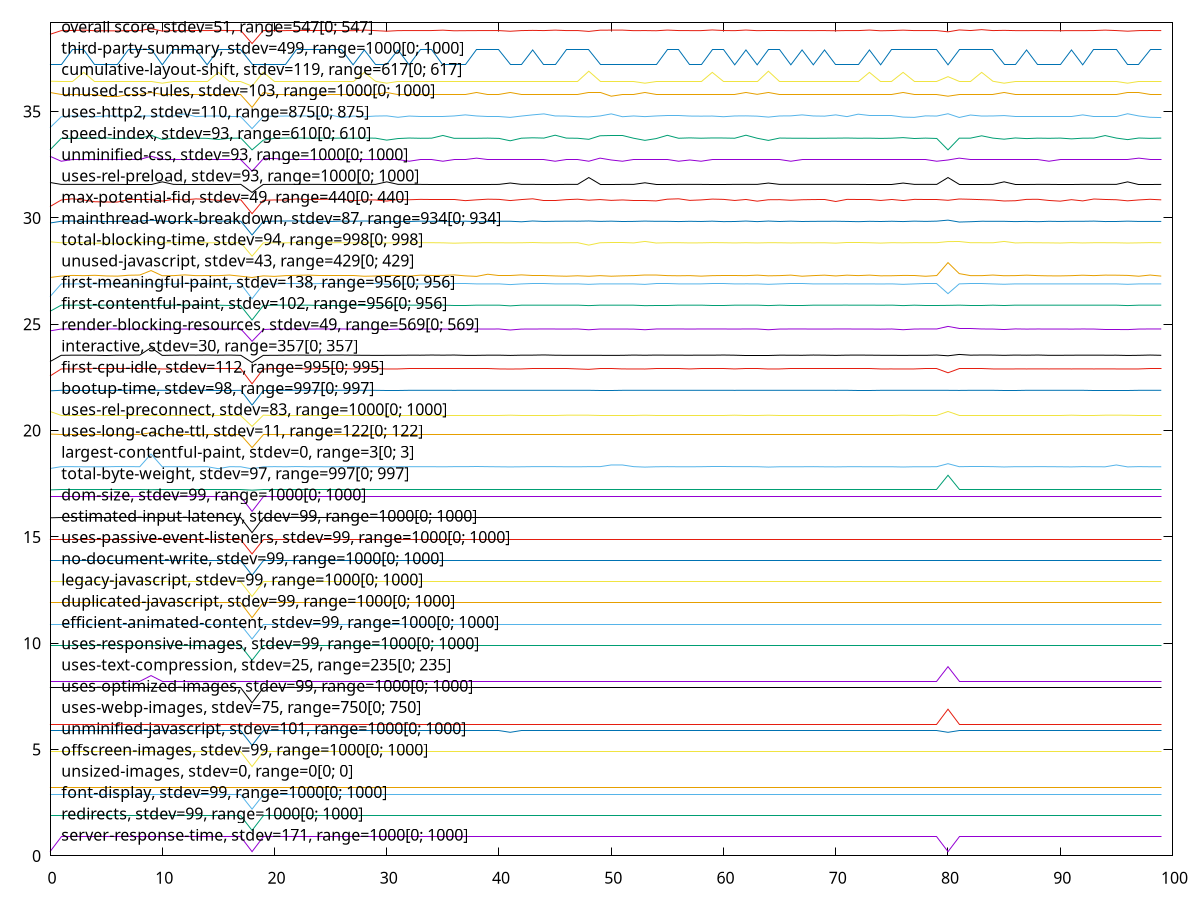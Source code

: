$_serverResponseTime <<EOF
0.2
0.8999999999999999
0.8999999999999999
0.8999999999999999
0.8999999999999999
0.8999999999999999
0.8999999999999999
0.8999999999999999
0.8999999999999999
0.8999999999999999
0.8999999999999999
0.8999999999999999
0.8999999999999999
0.8999999999999999
0.8999999999999999
0.8999999999999999
0.8999999999999999
0.8999999999999999
0.2
0.8999999999999999
0.8999999999999999
0.8999999999999999
0.8999999999999999
0.8999999999999999
0.8999999999999999
0.8999999999999999
0.8999999999999999
0.8999999999999999
0.8999999999999999
0.8999999999999999
0.8999999999999999
0.8999999999999999
0.8999999999999999
0.8999999999999999
0.8999999999999999
0.8999999999999999
0.8999999999999999
0.8999999999999999
0.8999999999999999
0.8999999999999999
0.8999999999999999
0.8999999999999999
0.8999999999999999
0.8999999999999999
0.8999999999999999
0.8999999999999999
0.8999999999999999
0.8999999999999999
0.8999999999999999
0.8999999999999999
0.8999999999999999
0.8999999999999999
0.8999999999999999
0.8999999999999999
0.8999999999999999
0.8999999999999999
0.8999999999999999
0.8999999999999999
0.8999999999999999
0.8999999999999999
0.8999999999999999
0.8999999999999999
0.8999999999999999
0.8999999999999999
0.8999999999999999
0.8999999999999999
0.8999999999999999
0.8999999999999999
0.8999999999999999
0.8999999999999999
0.8999999999999999
0.8999999999999999
0.8999999999999999
0.8999999999999999
0.8999999999999999
0.8999999999999999
0.8999999999999999
0.8999999999999999
0.8999999999999999
0.8999999999999999
0.2
0.8999999999999999
0.8999999999999999
0.8999999999999999
0.8999999999999999
0.8999999999999999
0.8999999999999999
0.8999999999999999
0.8999999999999999
0.8999999999999999
0.8999999999999999
0.8999999999999999
0.8999999999999999
0.8999999999999999
0.8999999999999999
0.8999999999999999
0.8999999999999999
0.8999999999999999
0.8999999999999999
0.8999999999999999
EOF
$_redirects <<EOF
1.9
1.9
1.9
1.9
1.9
1.9
1.9
1.9
1.9
1.9
1.9
1.9
1.9
1.9
1.9
1.9
1.9
1.9
1.2
1.9
1.9
1.9
1.9
1.9
1.9
1.9
1.9
1.9
1.9
1.9
1.9
1.9
1.9
1.9
1.9
1.9
1.9
1.9
1.9
1.9
1.9
1.9
1.9
1.9
1.9
1.9
1.9
1.9
1.9
1.9
1.9
1.9
1.9
1.9
1.9
1.9
1.9
1.9
1.9
1.9
1.9
1.9
1.9
1.9
1.9
1.9
1.9
1.9
1.9
1.9
1.9
1.9
1.9
1.9
1.9
1.9
1.9
1.9
1.9
1.9
1.9
1.9
1.9
1.9
1.9
1.9
1.9
1.9
1.9
1.9
1.9
1.9
1.9
1.9
1.9
1.9
1.9
1.9
1.9
1.9
EOF
$_fontDisplay <<EOF
2.9000000000000004
2.9000000000000004
2.9000000000000004
2.9000000000000004
2.9000000000000004
2.9000000000000004
2.9000000000000004
2.9000000000000004
2.9000000000000004
2.9000000000000004
2.9000000000000004
2.9000000000000004
2.9000000000000004
2.9000000000000004
2.9000000000000004
2.9000000000000004
2.9000000000000004
2.9000000000000004
2.2
2.9000000000000004
2.9000000000000004
2.9000000000000004
2.9000000000000004
2.9000000000000004
2.9000000000000004
2.9000000000000004
2.9000000000000004
2.9000000000000004
2.9000000000000004
2.9000000000000004
2.9000000000000004
2.9000000000000004
2.9000000000000004
2.9000000000000004
2.9000000000000004
2.9000000000000004
2.9000000000000004
2.9000000000000004
2.9000000000000004
2.9000000000000004
2.9000000000000004
2.9000000000000004
2.9000000000000004
2.9000000000000004
2.9000000000000004
2.9000000000000004
2.9000000000000004
2.9000000000000004
2.9000000000000004
2.9000000000000004
2.9000000000000004
2.9000000000000004
2.9000000000000004
2.9000000000000004
2.9000000000000004
2.9000000000000004
2.9000000000000004
2.9000000000000004
2.9000000000000004
2.9000000000000004
2.9000000000000004
2.9000000000000004
2.9000000000000004
2.9000000000000004
2.9000000000000004
2.9000000000000004
2.9000000000000004
2.9000000000000004
2.9000000000000004
2.9000000000000004
2.9000000000000004
2.9000000000000004
2.9000000000000004
2.9000000000000004
2.9000000000000004
2.9000000000000004
2.9000000000000004
2.9000000000000004
2.9000000000000004
2.9000000000000004
2.9000000000000004
2.9000000000000004
2.9000000000000004
2.9000000000000004
2.9000000000000004
2.9000000000000004
2.9000000000000004
2.9000000000000004
2.9000000000000004
2.9000000000000004
2.9000000000000004
2.9000000000000004
2.9000000000000004
2.9000000000000004
2.9000000000000004
2.9000000000000004
2.9000000000000004
2.9000000000000004
2.9000000000000004
2.9000000000000004
EOF
$_unsizedImages <<EOF
3.2
3.2
3.2
3.2
3.2
3.2
3.2
3.2
3.2
3.2
3.2
3.2
3.2
3.2
3.2
3.2
3.2
3.2
3.2
3.2
3.2
3.2
3.2
3.2
3.2
3.2
3.2
3.2
3.2
3.2
3.2
3.2
3.2
3.2
3.2
3.2
3.2
3.2
3.2
3.2
3.2
3.2
3.2
3.2
3.2
3.2
3.2
3.2
3.2
3.2
3.2
3.2
3.2
3.2
3.2
3.2
3.2
3.2
3.2
3.2
3.2
3.2
3.2
3.2
3.2
3.2
3.2
3.2
3.2
3.2
3.2
3.2
3.2
3.2
3.2
3.2
3.2
3.2
3.2
3.2
3.2
3.2
3.2
3.2
3.2
3.2
3.2
3.2
3.2
3.2
3.2
3.2
3.2
3.2
3.2
3.2
3.2
3.2
3.2
3.2
EOF
$_offscreenImages <<EOF
4.9
4.9
4.9
4.9
4.9
4.9
4.9
4.9
4.9
4.9
4.9
4.9
4.9
4.9
4.9
4.9
4.9
4.9
4.2
4.9
4.9
4.9
4.9
4.9
4.9
4.9
4.9
4.9
4.9
4.9
4.9
4.9
4.9
4.9
4.9
4.9
4.9
4.9
4.9
4.9
4.9
4.9
4.9
4.9
4.9
4.9
4.9
4.9
4.9
4.9
4.9
4.9
4.9
4.9
4.9
4.9
4.9
4.9
4.9
4.9
4.9
4.9
4.9
4.9
4.9
4.9
4.9
4.9
4.9
4.9
4.9
4.9
4.9
4.9
4.9
4.9
4.9
4.9
4.9
4.9
4.9
4.9
4.9
4.9
4.9
4.9
4.9
4.9
4.9
4.9
4.9
4.9
4.9
4.9
4.9
4.9
4.9
4.9
4.9
4.9
EOF
$_unminifiedJavascript <<EOF
5.9
5.9
5.9
5.9
5.9
5.9
5.9
5.9
5.9
5.9
5.9
5.9
5.9
5.9
5.9
5.9
5.9
5.9
5.2
5.9
5.9
5.9
5.9
5.9
5.9
5.9
5.9
5.9
5.9
5.9
5.9
5.9
5.9
5.9
5.9
5.9
5.9
5.9
5.9
5.9
5.9
5.8125
5.9
5.9
5.9
5.9
5.9
5.9
5.9
5.9
5.9
5.9
5.9
5.9
5.9
5.9
5.9
5.9
5.9
5.9
5.9
5.9
5.9
5.9
5.9
5.9
5.9
5.9
5.9
5.9
5.9
5.9
5.9
5.9
5.9
5.9
5.9
5.9
5.9
5.9
5.8125
5.9
5.9
5.9
5.9
5.9
5.9
5.9
5.9
5.9
5.9
5.9
5.9
5.9
5.9
5.9
5.9
5.9
5.9
5.9
EOF
$_usesWebpImages <<EOF
6.2
6.2
6.2
6.2
6.2
6.2
6.2
6.2
6.2
6.2
6.2
6.2
6.2
6.2
6.2
6.2
6.2
6.2
6.2
6.2
6.2
6.2
6.2
6.2
6.2
6.2
6.2
6.2
6.2
6.2
6.2
6.2
6.2
6.2
6.2
6.2
6.2
6.2
6.2
6.2
6.2
6.2
6.2
6.2
6.2
6.2
6.2
6.2
6.2
6.2
6.2
6.2
6.2
6.2
6.2
6.2
6.2
6.2
6.2
6.2
6.2
6.2
6.2
6.2
6.2
6.2
6.2
6.2
6.2
6.2
6.2
6.2
6.2
6.2
6.2
6.2
6.2
6.2
6.2
6.2
6.9
6.2
6.2
6.2
6.2
6.2
6.2
6.2
6.2
6.2
6.2
6.2
6.2
6.2
6.2
6.2
6.2
6.2
6.2
6.2
EOF
$_usesOptimizedImages <<EOF
7.9
7.9
7.9
7.9
7.9
7.9
7.9
7.9
7.9
7.9
7.9
7.9
7.9
7.9
7.9
7.9
7.9
7.9
7.2
7.9
7.9
7.9
7.9
7.9
7.9
7.9
7.9
7.9
7.9
7.9
7.9
7.9
7.9
7.9
7.9
7.9
7.9
7.9
7.9
7.9
7.9
7.9
7.9
7.9
7.9
7.9
7.9
7.9
7.9
7.9
7.9
7.9
7.9
7.9
7.9
7.9
7.9
7.9
7.9
7.9
7.9
7.9
7.9
7.9
7.9
7.9
7.9
7.9
7.9
7.9
7.9
7.9
7.9
7.9
7.9
7.9
7.9
7.9
7.9
7.9
7.9
7.9
7.9
7.9
7.9
7.9
7.9
7.9
7.9
7.9
7.9
7.9
7.9
7.9
7.9
7.9
7.9
7.9
7.9
7.9
EOF
$_usesTextCompression <<EOF
8.2
8.2
8.2
8.2
8.2
8.2
8.2
8.2
8.2
8.479999999999999
8.2
8.2
8.2
8.2
8.2
8.2
8.2
8.2
8.2
8.2
8.2
8.2
8.2
8.2
8.2
8.2
8.2
8.2
8.2
8.2
8.2
8.2
8.2
8.2
8.2
8.2
8.2
8.2
8.2
8.2
8.2
8.2
8.2
8.2
8.2
8.2
8.2
8.2
8.2
8.2
8.2
8.2
8.2
8.2
8.2
8.2
8.2
8.2
8.2
8.2
8.2
8.2
8.2
8.2
8.2
8.2
8.2
8.2
8.2
8.2
8.2
8.2
8.2
8.2
8.2
8.2
8.2
8.2
8.2
8.2
8.899999999999999
8.2
8.2
8.2
8.2
8.2
8.2
8.2
8.2
8.2
8.2
8.2
8.2
8.2
8.2
8.2
8.2
8.2
8.2
8.2
EOF
$_usesResponsiveImages <<EOF
9.899999999999999
9.899999999999999
9.899999999999999
9.899999999999999
9.899999999999999
9.899999999999999
9.899999999999999
9.899999999999999
9.899999999999999
9.899999999999999
9.899999999999999
9.899999999999999
9.899999999999999
9.899999999999999
9.899999999999999
9.899999999999999
9.899999999999999
9.899999999999999
9.2
9.899999999999999
9.899999999999999
9.899999999999999
9.899999999999999
9.899999999999999
9.899999999999999
9.899999999999999
9.899999999999999
9.899999999999999
9.899999999999999
9.899999999999999
9.899999999999999
9.899999999999999
9.899999999999999
9.899999999999999
9.899999999999999
9.899999999999999
9.899999999999999
9.899999999999999
9.899999999999999
9.899999999999999
9.899999999999999
9.899999999999999
9.899999999999999
9.899999999999999
9.899999999999999
9.899999999999999
9.899999999999999
9.899999999999999
9.899999999999999
9.899999999999999
9.899999999999999
9.899999999999999
9.899999999999999
9.899999999999999
9.899999999999999
9.899999999999999
9.899999999999999
9.899999999999999
9.899999999999999
9.899999999999999
9.899999999999999
9.899999999999999
9.899999999999999
9.899999999999999
9.899999999999999
9.899999999999999
9.899999999999999
9.899999999999999
9.899999999999999
9.899999999999999
9.899999999999999
9.899999999999999
9.899999999999999
9.899999999999999
9.899999999999999
9.899999999999999
9.899999999999999
9.899999999999999
9.899999999999999
9.899999999999999
9.899999999999999
9.899999999999999
9.899999999999999
9.899999999999999
9.899999999999999
9.899999999999999
9.899999999999999
9.899999999999999
9.899999999999999
9.899999999999999
9.899999999999999
9.899999999999999
9.899999999999999
9.899999999999999
9.899999999999999
9.899999999999999
9.899999999999999
9.899999999999999
9.899999999999999
9.899999999999999
EOF
$_efficientAnimatedContent <<EOF
10.899999999999999
10.899999999999999
10.899999999999999
10.899999999999999
10.899999999999999
10.899999999999999
10.899999999999999
10.899999999999999
10.899999999999999
10.899999999999999
10.899999999999999
10.899999999999999
10.899999999999999
10.899999999999999
10.899999999999999
10.899999999999999
10.899999999999999
10.899999999999999
10.2
10.899999999999999
10.899999999999999
10.899999999999999
10.899999999999999
10.899999999999999
10.899999999999999
10.899999999999999
10.899999999999999
10.899999999999999
10.899999999999999
10.899999999999999
10.899999999999999
10.899999999999999
10.899999999999999
10.899999999999999
10.899999999999999
10.899999999999999
10.899999999999999
10.899999999999999
10.899999999999999
10.899999999999999
10.899999999999999
10.899999999999999
10.899999999999999
10.899999999999999
10.899999999999999
10.899999999999999
10.899999999999999
10.899999999999999
10.899999999999999
10.899999999999999
10.899999999999999
10.899999999999999
10.899999999999999
10.899999999999999
10.899999999999999
10.899999999999999
10.899999999999999
10.899999999999999
10.899999999999999
10.899999999999999
10.899999999999999
10.899999999999999
10.899999999999999
10.899999999999999
10.899999999999999
10.899999999999999
10.899999999999999
10.899999999999999
10.899999999999999
10.899999999999999
10.899999999999999
10.899999999999999
10.899999999999999
10.899999999999999
10.899999999999999
10.899999999999999
10.899999999999999
10.899999999999999
10.899999999999999
10.899999999999999
10.899999999999999
10.899999999999999
10.899999999999999
10.899999999999999
10.899999999999999
10.899999999999999
10.899999999999999
10.899999999999999
10.899999999999999
10.899999999999999
10.899999999999999
10.899999999999999
10.899999999999999
10.899999999999999
10.899999999999999
10.899999999999999
10.899999999999999
10.899999999999999
10.899999999999999
10.899999999999999
EOF
$_duplicatedJavascript <<EOF
11.899999999999999
11.899999999999999
11.899999999999999
11.899999999999999
11.899999999999999
11.899999999999999
11.899999999999999
11.899999999999999
11.899999999999999
11.899999999999999
11.899999999999999
11.899999999999999
11.899999999999999
11.899999999999999
11.899999999999999
11.899999999999999
11.899999999999999
11.899999999999999
11.2
11.899999999999999
11.899999999999999
11.899999999999999
11.899999999999999
11.899999999999999
11.899999999999999
11.899999999999999
11.899999999999999
11.899999999999999
11.899999999999999
11.899999999999999
11.899999999999999
11.899999999999999
11.899999999999999
11.899999999999999
11.899999999999999
11.899999999999999
11.899999999999999
11.899999999999999
11.899999999999999
11.899999999999999
11.899999999999999
11.899999999999999
11.899999999999999
11.899999999999999
11.899999999999999
11.899999999999999
11.899999999999999
11.899999999999999
11.899999999999999
11.899999999999999
11.899999999999999
11.899999999999999
11.899999999999999
11.899999999999999
11.899999999999999
11.899999999999999
11.899999999999999
11.899999999999999
11.899999999999999
11.899999999999999
11.899999999999999
11.899999999999999
11.899999999999999
11.899999999999999
11.899999999999999
11.899999999999999
11.899999999999999
11.899999999999999
11.899999999999999
11.899999999999999
11.899999999999999
11.899999999999999
11.899999999999999
11.899999999999999
11.899999999999999
11.899999999999999
11.899999999999999
11.899999999999999
11.899999999999999
11.899999999999999
11.899999999999999
11.899999999999999
11.899999999999999
11.899999999999999
11.899999999999999
11.899999999999999
11.899999999999999
11.899999999999999
11.899999999999999
11.899999999999999
11.899999999999999
11.899999999999999
11.899999999999999
11.899999999999999
11.899999999999999
11.899999999999999
11.899999999999999
11.899999999999999
11.899999999999999
11.899999999999999
EOF
$_legacyJavascript <<EOF
12.899999999999999
12.899999999999999
12.899999999999999
12.899999999999999
12.899999999999999
12.899999999999999
12.899999999999999
12.899999999999999
12.899999999999999
12.899999999999999
12.899999999999999
12.899999999999999
12.899999999999999
12.899999999999999
12.899999999999999
12.899999999999999
12.899999999999999
12.899999999999999
12.2
12.899999999999999
12.899999999999999
12.899999999999999
12.899999999999999
12.899999999999999
12.899999999999999
12.899999999999999
12.899999999999999
12.899999999999999
12.899999999999999
12.899999999999999
12.899999999999999
12.899999999999999
12.899999999999999
12.899999999999999
12.899999999999999
12.899999999999999
12.899999999999999
12.899999999999999
12.899999999999999
12.899999999999999
12.899999999999999
12.899999999999999
12.899999999999999
12.899999999999999
12.899999999999999
12.899999999999999
12.899999999999999
12.899999999999999
12.899999999999999
12.899999999999999
12.899999999999999
12.899999999999999
12.899999999999999
12.899999999999999
12.899999999999999
12.899999999999999
12.899999999999999
12.899999999999999
12.899999999999999
12.899999999999999
12.899999999999999
12.899999999999999
12.899999999999999
12.899999999999999
12.899999999999999
12.899999999999999
12.899999999999999
12.899999999999999
12.899999999999999
12.899999999999999
12.899999999999999
12.899999999999999
12.899999999999999
12.899999999999999
12.899999999999999
12.899999999999999
12.899999999999999
12.899999999999999
12.899999999999999
12.899999999999999
12.899999999999999
12.899999999999999
12.899999999999999
12.899999999999999
12.899999999999999
12.899999999999999
12.899999999999999
12.899999999999999
12.899999999999999
12.899999999999999
12.899999999999999
12.899999999999999
12.899999999999999
12.899999999999999
12.899999999999999
12.899999999999999
12.899999999999999
12.899999999999999
12.899999999999999
12.899999999999999
EOF
$_noDocumentWrite <<EOF
13.899999999999999
13.899999999999999
13.899999999999999
13.899999999999999
13.899999999999999
13.899999999999999
13.899999999999999
13.899999999999999
13.899999999999999
13.899999999999999
13.899999999999999
13.899999999999999
13.899999999999999
13.899999999999999
13.899999999999999
13.899999999999999
13.899999999999999
13.899999999999999
13.2
13.899999999999999
13.899999999999999
13.899999999999999
13.899999999999999
13.899999999999999
13.899999999999999
13.899999999999999
13.899999999999999
13.899999999999999
13.899999999999999
13.899999999999999
13.899999999999999
13.899999999999999
13.899999999999999
13.899999999999999
13.899999999999999
13.899999999999999
13.899999999999999
13.899999999999999
13.899999999999999
13.899999999999999
13.899999999999999
13.899999999999999
13.899999999999999
13.899999999999999
13.899999999999999
13.899999999999999
13.899999999999999
13.899999999999999
13.899999999999999
13.899999999999999
13.899999999999999
13.899999999999999
13.899999999999999
13.899999999999999
13.899999999999999
13.899999999999999
13.899999999999999
13.899999999999999
13.899999999999999
13.899999999999999
13.899999999999999
13.899999999999999
13.899999999999999
13.899999999999999
13.899999999999999
13.899999999999999
13.899999999999999
13.899999999999999
13.899999999999999
13.899999999999999
13.899999999999999
13.899999999999999
13.899999999999999
13.899999999999999
13.899999999999999
13.899999999999999
13.899999999999999
13.899999999999999
13.899999999999999
13.899999999999999
13.899999999999999
13.899999999999999
13.899999999999999
13.899999999999999
13.899999999999999
13.899999999999999
13.899999999999999
13.899999999999999
13.899999999999999
13.899999999999999
13.899999999999999
13.899999999999999
13.899999999999999
13.899999999999999
13.899999999999999
13.899999999999999
13.899999999999999
13.899999999999999
13.899999999999999
13.899999999999999
EOF
$_usesPassiveEventListeners <<EOF
14.899999999999999
14.899999999999999
14.899999999999999
14.899999999999999
14.899999999999999
14.899999999999999
14.899999999999999
14.899999999999999
14.899999999999999
14.899999999999999
14.899999999999999
14.899999999999999
14.899999999999999
14.899999999999999
14.899999999999999
14.899999999999999
14.899999999999999
14.899999999999999
14.2
14.899999999999999
14.899999999999999
14.899999999999999
14.899999999999999
14.899999999999999
14.899999999999999
14.899999999999999
14.899999999999999
14.899999999999999
14.899999999999999
14.899999999999999
14.899999999999999
14.899999999999999
14.899999999999999
14.899999999999999
14.899999999999999
14.899999999999999
14.899999999999999
14.899999999999999
14.899999999999999
14.899999999999999
14.899999999999999
14.899999999999999
14.899999999999999
14.899999999999999
14.899999999999999
14.899999999999999
14.899999999999999
14.899999999999999
14.899999999999999
14.899999999999999
14.899999999999999
14.899999999999999
14.899999999999999
14.899999999999999
14.899999999999999
14.899999999999999
14.899999999999999
14.899999999999999
14.899999999999999
14.899999999999999
14.899999999999999
14.899999999999999
14.899999999999999
14.899999999999999
14.899999999999999
14.899999999999999
14.899999999999999
14.899999999999999
14.899999999999999
14.899999999999999
14.899999999999999
14.899999999999999
14.899999999999999
14.899999999999999
14.899999999999999
14.899999999999999
14.899999999999999
14.899999999999999
14.899999999999999
14.899999999999999
14.899999999999999
14.899999999999999
14.899999999999999
14.899999999999999
14.899999999999999
14.899999999999999
14.899999999999999
14.899999999999999
14.899999999999999
14.899999999999999
14.899999999999999
14.899999999999999
14.899999999999999
14.899999999999999
14.899999999999999
14.899999999999999
14.899999999999999
14.899999999999999
14.899999999999999
14.899999999999999
EOF
$_estimatedInputLatency <<EOF
15.898536751500691
15.899999999999999
15.899999999999999
15.899999999999999
15.899999999999999
15.899999999999999
15.899999999999999
15.899999999999999
15.899999999999999
15.899999999999999
15.899999999999999
15.899999999999999
15.899999999999999
15.899999999999999
15.899999999999999
15.899999999999999
15.899999999999999
15.899999999999999
15.2
15.899999999999999
15.899999999999999
15.899999999999999
15.899999999999999
15.899999999999999
15.899999999999999
15.899999999999999
15.899999999999999
15.899999999999999
15.899999999999999
15.899999999999999
15.899999999999999
15.899999999999999
15.899999999999999
15.899999999999999
15.899999999999999
15.899999999999999
15.899999999999999
15.899999999999999
15.899999999999999
15.899999999999999
15.899999999999999
15.899999999999999
15.899999999999999
15.899999999999999
15.899999999999999
15.899999999999999
15.899999999999999
15.899999999999999
15.899999999999999
15.899999999999999
15.899999999999999
15.899999999999999
15.899999999999999
15.899999999999999
15.899999999999999
15.899999999999999
15.899999999999999
15.899999999999999
15.899999999999999
15.899999999999999
15.899999999999999
15.899999999999999
15.899999999999999
15.899999999999999
15.899999999999999
15.899999999999999
15.899999999999999
15.899999999999999
15.899999999999999
15.899999999999999
15.899999999999999
15.899999999999999
15.899999999999999
15.899999999999999
15.899999999999999
15.899999999999999
15.899999999999999
15.899999999999999
15.899999999999999
15.899999999999999
15.899999999999999
15.899999999999999
15.899999999999999
15.899999999999999
15.899999999999999
15.899999999999999
15.899999999999999
15.899999999999999
15.899999999999999
15.899999999999999
15.899999999999999
15.899999999999999
15.899999999999999
15.899999999999999
15.899999999999999
15.899999999999999
15.899999999999999
15.899999999999999
15.899999999999999
15.899999999999999
EOF
$_domSize <<EOF
16.898595060406766
16.898517417049618
16.898517417049618
16.898517417049618
16.898517417049618
16.898517417049618
16.898517417049618
16.898517417049618
16.898517417049618
16.9
16.898517417049618
16.898517417049618
16.898517417049618
16.898517417049618
16.898517417049618
16.898517417049618
16.898517417049618
16.898517417049618
16.2
16.898517417049618
16.898517417049618
16.898517417049618
16.898517417049618
16.898517417049618
16.898517417049618
16.898517417049618
16.898517417049618
16.898517417049618
16.898517417049618
16.898517417049618
16.898517417049618
16.898517417049618
16.898517417049618
16.898517417049618
16.898517417049618
16.898517417049618
16.898517417049618
16.898517417049618
16.898517417049618
16.898517417049618
16.898517417049618
16.898517417049618
16.898517417049618
16.898517417049618
16.898517417049618
16.898517417049618
16.898517417049618
16.898517417049618
16.898517417049618
16.898517417049618
16.898517417049618
16.898517417049618
16.898517417049618
16.898517417049618
16.898517417049618
16.898517417049618
16.898517417049618
16.898517417049618
16.898517417049618
16.898517417049618
16.898517417049618
16.898517417049618
16.898517417049618
16.898517417049618
16.898517417049618
16.898517417049618
16.898517417049618
16.898517417049618
16.898517417049618
16.898517417049618
16.898517417049618
16.898517417049618
16.898517417049618
16.898517417049618
16.898517417049618
16.898517417049618
16.898517417049618
16.898517417049618
16.898517417049618
16.898517417049618
16.899916530976686
16.898517417049618
16.898517417049618
16.898517417049618
16.898517417049618
16.898517417049618
16.898517417049618
16.898517417049618
16.898517417049618
16.898517417049618
16.898517417049618
16.898517417049618
16.898517417049618
16.898517417049618
16.898517417049618
16.898517417049618
16.898517417049618
16.898517417049618
16.898517417049618
16.898517417049618
EOF
$_totalByteWeight <<EOF
17.212460463330334
17.21266333881015
17.212663574111392
17.21266341311534
17.21266342549958
17.21266341311534
17.212663351194315
17.21266333881015
17.21266333881015
17.221226345772955
17.21266333881015
17.212663351194315
17.212663351194315
17.21266342549958
17.21266342549958
17.21266326450538
17.21266342549958
17.212663400731113
17.2
17.21266333881015
17.21266333881015
17.212663499805274
17.21266326450538
17.21266326450538
17.21266326450538
17.21266341311534
17.21266348742096
17.21266333881015
17.21266333881015
17.21266358649579
17.212663499805274
17.212663636033486
17.21266333881015
17.21266333881015
17.212663388346893
17.21266342549958
17.21266341311534
17.21266326450538
17.21266327688948
17.21266326450538
17.21266326450538
17.21266333881015
17.212663499805274
17.212663351194315
17.212663190201045
17.21266326450538
17.212662880604242
17.21266333881015
17.212663512189597
17.21266326450538
17.21266326450538
17.21266326450538
17.21266341311534
17.21266326450538
17.21266326450538
17.212663351194315
17.212663400731113
17.21266333881015
17.212663351194315
17.21266342549958
17.21266326450538
17.21266326450538
17.21266333881015
17.212663499805274
17.21266326450538
17.21266341311534
17.21266326450538
17.212663351194315
17.21266333881015
17.212663252121295
17.21266333881015
17.212663351194315
17.21266341311534
17.212663512189597
17.21266333881015
17.21266333881015
17.21266333881015
17.21266333881015
17.21266326450538
17.212663252121295
17.9
17.21265369515186
17.212663499805274
17.21266333881015
17.21266327688948
17.21266326450538
17.21266327688948
17.21266333881015
17.21266342549958
17.21266333881015
17.21266342549958
17.21266326450538
17.21266333881015
17.21266342549958
17.21266326450538
17.21266332642599
17.21266332642599
17.212663351194315
17.21266326450538
17.21266342549958
EOF
$_largestContentfulPaint <<EOF
18.217690580412135
18.303661946627564
18.304809862287154
18.29704261169852
18.297920894757077
18.298879497967917
18.30992133114737
18.304558974016814
18.303569820726754
18.9
18.30005808227248
18.303664307056742
18.299148538974066
18.300038756410142
18.303758769599888
18.208318232767727
18.30350927329253
18.29807117712328
18.2
18.297458422803604
18.30506034452913
18.298865830147655
18.30998287501024
18.29950500837282
18.30248652225136
18.297384894789413
18.302952626342957
18.304034979729952
18.30330051855669
18.302466269172363
18.291826928394396
18.300713452465633
18.30405303196453
18.301787537110997
18.303063589544372
18.297893303956265
18.304911961365523
18.30435845194249
18.312059737371207
18.304333631397306
18.298398231283926
18.29285634209716
18.298208299881296
18.30543863435572
18.304606159894917
18.304394637450354
18.29911250648107
18.29800746379419
18.305294650820425
18.304702073693132
18.38474021528937
18.38288874274283
18.30491279586777
18.283979548268437
18.299350419642376
18.304316999751727
18.29946521591201
18.298778623174247
18.30302221987299
18.303836430105154
18.303999298443596
18.305362902500015
18.305531212234953
18.302727727891195
18.284674444864688
18.298917264091465
18.300024418020033
18.30036100601934
18.304252573183156
18.297427872920586
18.29398685016597
18.301015901432354
18.301589877752356
18.299639410963255
18.30042034777629
18.29979385009742
18.28808066022358
18.299853423506235
18.29839283392203
18.30361875679592
18.44429830638493
18.303429023685524
18.303804308170825
18.30399783235884
18.3053565019713
18.290374070766262
18.303509871852672
18.30267736983482
18.304759059413584
18.304002193083665
18.299099163209345
18.29343740881771
18.30582739635522
18.298891383058134
18.29734695812839
18.384325095324716
18.293030297264277
18.305862421611597
18.299853243253207
18.299003024723987
EOF
$_usesLongCacheTtl <<EOF
19.838136716198942
19.83821966081595
19.83818803060467
19.838156402606387
19.83812477682089
19.838095211807513
19.83805701473082
19.838025395898466
19.837993779278058
19.9
19.837930552672248
19.837898942686436
19.83786102510149
19.83782941997908
19.837797817067347
19.837766216366084
19.837740925920173
19.83770932919805
19.2
19.837529560393364
19.837496778879636
19.837463999745403
19.837424919269395
19.837392145351
19.83735937381137
19.837332906998842
19.837300139758653
19.83726737489659
19.837234612412423
19.837201852305927
19.837169094576872
19.83714290140685
19.837098907447796
19.837066157189216
19.837039969992485
19.83700066380133
19.836967920671565
19.836928883120297
19.83689614519881
19.83686340965264
19.83682132458317
19.836788594465443
19.83675586672228
19.836723141353463
19.83669041835876
19.836657697737945
19.83657647731361
19.836592263617064
19.836559550116547
19.836526838989005
19.836494130234218
19.836461423851954
19.83643527173811
19.836396018204088
19.83636331893803
19.83633062204359
19.83631076560134
19.836271522906507
19.836238832669565
19.836199858177444
19.836167173137675
19.83613449046816
19.836101810168675
19.836069132238986
19.836036456678872
19.836003783488103
19.835971112666453
19.8359384442137
19.835905778129607
19.835873114413957
19.83584673467995
19.835815688713506
19.83578957563481
19.835750379893142
19.838678548891156
19.83866912974072
19.83865948170787
19.8386489465073
19.83863320737656
19.838623789170153
19.83860858274181
19.83859781967927
19.838583020886432
19.838573603724893
19.83855786721543
19.838541753440754
19.838508898428366
19.838482364203337
19.83844951350485
19.838416665192486
19.83838381926602
19.83834465915991
19.838307127129944
19.838278980151884
19.83824614422539
19.838219888529792
19.838182366855854
19.838142961123136
19.838110135074658
19.83807731140994
EOF
$_usesRelPreconnect <<EOF
20.9
20.724999999999998
20.724999999999998
20.724999999999998
20.724689666666666
20.724999999999998
20.724999999999998
20.724999999999998
20.724999999999998
20.724999999999998
20.724999999999998
20.724999999999998
20.724999999999998
20.724977444444445
20.724999999999998
20.724999999999998
20.724999999999998
20.724999999999998
20.2
20.724755
20.724999999999998
20.724999999999998
20.724999999999998
20.724999999999998
20.724999999999998
20.724999999999998
20.724999999999998
20.724999999999998
20.724999999999998
20.724999999999998
20.722465222222223
20.724999999999998
20.724999999999998
20.724999999999998
20.724999999999998
20.724999999999998
20.724999999999998
20.724999999999998
20.724941666666666
20.724999999999998
20.724999999999998
20.724532555555555
20.724999999999998
20.72498911111111
20.724999999999998
20.724999999999998
20.72477522222222
20.724999999999998
20.724103222222222
20.724999999999998
20.724999999999998
20.724999999999998
20.724999999999998
20.724225333333333
20.724999999999998
20.724999999999998
20.724999999999998
20.724999999999998
20.724999999999998
20.724999999999998
20.724999999999998
20.724742555555554
20.724999999999998
20.724999999999998
20.723436666666665
20.724999999999998
20.724999999999998
20.724999999999998
20.724999999999998
20.724999999999998
20.724999999999998
20.724999999999998
20.724999999999998
20.724999999999998
20.724999999999998
20.724999999999998
20.723978777777777
20.724999999999998
20.724999999999998
20.724999999999998
20.9
20.724950222222223
20.724999999999998
20.724999999999998
20.724999999999998
20.724999999999998
20.724999999999998
20.724999999999998
20.724999999999998
20.724999999999998
20.724999999999998
20.724615
20.724999999999998
20.724999999999998
20.72462977777778
20.724999999999998
20.723432
20.724999999999998
20.724999999999998
20.724999999999998
EOF
$_bootupTime <<EOF
21.868945901490388
21.894811404486283
21.895574110965292
21.89563867902463
21.894042590746217
21.893902511525827
21.892841611323007
21.894613559827338
21.895072948504154
21.9
21.8946810739102
21.895265983589816
21.8949480332886
21.895047619672514
21.894639934818535
21.895135024255207
21.895029275472616
21.89434801156035
21.2
21.893811065854965
21.89382981237293
21.894690413845336
21.895556393147306
21.89428389823794
21.895107435669836
21.894855138477904
21.895168150775724
21.894064915280197
21.894815592646417
21.894009316677344
21.894181140051906
21.89416009534456
21.894697634531386
21.89525503994591
21.894018012292673
21.89476927306445
21.89315394658138
21.894556026643563
21.894981316526874
21.894540001228112
21.893973368891103
21.894511642929288
21.89506148846576
21.896229138749707
21.894170530105082
21.895000934816814
21.894716635891275
21.895330432450915
21.895212518286794
21.894705731067653
21.89473876936405
21.893769364103655
21.89450485663762
21.89367160699183
21.89397207014344
21.894496994567092
21.89505686725202
21.893706215259296
21.894627904409326
21.89566342789967
21.894642763917165
21.8934914407813
21.895165775444536
21.894611787817443
21.89485670387
21.895212011176348
21.894289343050172
21.894793240094486
21.894714525988046
21.89487252099491
21.893522061497595
21.894628612382533
21.8949895805922
21.894986654356686
21.893911271011326
21.89520254122635
21.894890226872207
21.89513043044942
21.894288617198043
21.89464223350719
21.893614890915067
21.889861301148297
21.894921066613318
21.89510658318708
21.894546947922453
21.89430892677131
21.894358307224824
21.895048647520582
21.894952176916586
21.894121034349816
21.893709237355694
21.89528901686705
21.894530198505493
21.89503562184505
21.895118682924306
21.893862001094316
21.89404092886125
21.89443698573262
21.89462259340664
21.894470515875334
EOF
$_firstCpuIdle <<EOF
22.56616798575353
22.899856020065158
22.899990362376133
22.899749935982804
22.899943099585013
22.89997928351499
22.89986318906076
22.8997854850484
22.899930232460587
22.9
22.898422734680782
22.8997108251124
22.899903847949293
22.89989807926397
22.899729877407335
22.89975203798662
22.89991028543927
22.89990950696574
22.2
22.897170999213536
22.899916263054394
22.89994248545411
22.899929012341072
22.899792612652135
22.899902581241786
22.899914736438973
22.899904925258614
22.899716450548098
22.899916148717335
22.899924802344437
22.896947658231678
22.89979844342002
22.899939436419455
22.899877381490153
22.89975928224571
22.89969374576853
22.899951723489963
22.899938264090387
22.89980723566083
22.89978118968943
22.899895450766888
22.894764254235604
22.899662845051385
22.899945737207958
22.899930300869645
22.899821199881778
22.899776397228766
22.899941575490722
22.880836570494115
22.899789073521923
22.899745008321162
22.89992910927739
22.899552207078955
22.89644580538158
22.899946998677642
22.89995266564112
22.89989810221422
22.899767952699932
22.899903154452232
22.899954696898263
22.89995172916611
22.899745493020827
22.89999196152332
22.89991001069773
22.89688498482005
22.89974866019839
22.899981918777158
22.89998566326431
22.899763548590126
22.899785109639712
22.899946623679675
22.899997318229506
22.89968276363655
22.899841814145386
22.89928874060276
22.899946385029818
22.89673510000126
22.89974089248111
22.899959045971826
22.899948271186297
22.719691505103004
22.899908888679928
22.899944390149223
22.899945759939985
22.89973087326514
22.897301291319177
22.899924830879424
22.89965840061279
22.899935087167307
22.89981148610156
22.899956092194426
22.89969838753673
22.899969899077092
22.899780813969898
22.899912665900967
22.89975325392932
22.896966907415347
22.89970914702809
22.899941177329232
22.899898647251838
EOF
$_interactive <<EOF
23.245410222136982
23.540471840880674
23.54677206969369
23.545754137413066
23.545271822455366
23.53260453412547
23.54875384287084
23.545618221996783
23.551690849722636
23.9
23.536218846234256
23.545759111437256
23.55199954786581
23.548383889631165
23.553851541216087
23.545158311331697
23.55194468406371
23.54015880001623
23.2
23.537980455700744
23.540410563350147
23.546389187920983
23.552140842494072
23.54717458068702
23.547027921583982
23.551749575831817
23.553143425742356
23.54605468608895
23.54045917762929
23.53830732668599
23.53942989944394
23.541225909618888
23.546765221329142
23.545307773180493
23.553178286353205
23.547268210269685
23.553127890185607
23.53854411659363
23.539298537833428
23.54710729443733
23.547510653261877
23.53586253887879
23.54711106043643
23.54848336141299
23.557813770000266
23.54467067715314
23.541038798168348
23.53999647727017
23.54128383561041
23.53981922860947
23.53712865681357
23.540081195758525
23.551502476657515
23.543267116512247
23.552048627827514
23.547533445086415
23.546129662884837
23.545129360708486
23.547022083559344
23.546544496100008
23.553424084724693
23.54536924312082
23.545714389896172
23.545548956929775
23.531774379524347
23.54663432472203
23.5446815612127
23.541526797236102
23.552102992569015
23.546779763693678
23.537638164519556
23.547945984724517
23.55110741188135
23.547181352339177
23.542333459193753
23.541000290192464
23.5376406764875
23.541448969399685
23.539495184982375
23.553468448739988
23.51829926728347
23.58094952978299
23.54754229955509
23.553640874095247
23.55173757263407
23.539541393244814
23.551923023963052
23.54534823266563
23.55394223443908
23.540317463854024
23.541229529710172
23.545467701610292
23.546067511602164
23.5474372040911
23.54528167275688
23.545643167500025
23.533664185550926
23.54046934971266
23.552425660084925
23.540822277575874
EOF
$_renderBlockingResources <<EOF
24.6897265625
24.77672794117647
24.779333639705882
24.77600413602941
24.776293658088235
24.779767922794118
24.778754595588236
24.774990808823528
24.7783203125
24.778899356617647
24.759501378676468
24.77441176470588
24.776583180147057
24.778030790441175
24.774990808823528
24.775859375
24.77846507352941
24.778030790441175
24.2
24.75125
24.778754595588236
24.777741268382353
24.775859375
24.775569852941175
24.778754595588236
24.777886029411764
24.7783203125
24.775425091911764
24.77745174632353
24.7783203125
24.74806525735294
24.776293658088235
24.779044117647057
24.77759650735294
24.776438419117646
24.775859375
24.778754595588236
24.77860983455882
24.778030790441175
24.77600413602941
24.7783203125
24.731128216911763
24.773977481617646
24.776438419117646
24.778754595588236
24.77759650735294
24.77571461397059
24.779478400735293
24.742419577205883
24.77672794117647
24.775859375
24.77672794117647
24.772385110294117
24.743432904411765
24.77759650735294
24.77817555147059
24.77846507352941
24.776872702205882
24.77817555147059
24.779333639705882
24.778899356617647
24.774846047794117
24.779623161764704
24.77817555147059
24.743432904411765
24.775280330882353
24.77860983455882
24.778754595588236
24.77600413602941
24.774990808823528
24.77860983455882
24.779333639705882
24.77513556985294
24.776438419117646
24.77108226102941
24.778030790441175
24.744156709558823
24.77600413602941
24.77991268382353
24.7783203125
24.9
24.777741268382353
24.77759650735294
24.77860983455882
24.775425091911764
24.75226332720588
24.781794577205883
24.773687959558824
24.778030790441175
24.77571461397059
24.77745174632353
24.773108915441174
24.77846507352941
24.775569852941175
24.776872702205882
24.776872702205882
24.749368106617645
24.77513556985294
24.779044117647057
24.777886029411764
EOF
$_firstContentfulPaint <<EOF
25.608830721817398
25.898941462098218
25.89992883526186
25.898167729688307
25.899580491440496
25.899847083770574
25.89899393699971
25.898426435149606
25.899485841084427
25.9
25.88887845946145
25.89788376382281
25.899292002702207
25.899249665870492
25.898022007685427
25.898183010894915
25.89933926647091
25.89933354991263
25.2
25.880666074432643
25.899383171386155
25.899575972112416
25.899476869991737
25.898478374997783
25.899282704893302
25.89937195696002
25.89929991089751
25.897924565157325
25.899382331434726
25.899445920851594
25.879247615427833
25.89852088190559
25.8995535372313
25.899097892069193
25.898235690745384
25.897759973930597
25.89964397289941
25.899544912380197
25.89858500772903
25.898395145473348
25.89923038032253
25.866001157853006
25.89753633778329
25.899599903489428
25.89948634409217
25.898686928183864
25.898360244577866
25.89956927611302
25.8775583340344
25.898452581956676
25.8981319142687
25.899477582703195
25.896739062792363
25.876106734301867
25.89960918866993
25.8996509103235
25.89924983427311
25.89829877310319
25.89928691224383
25.899665868700506
25.89964401469381
25.898135436694687
25.89994064034381
25.899337248930937
25.878851909095907
25.89815845592968
25.89986652414294
25.899894153042474
25.898266726498758
25.898423700137425
25.899606428378583
25.899980193148984
25.89768044493556
25.89883754963842
25.894861411545484
25.899604671755654
25.87790963227244
25.898102007771573
25.89969790234148
25.899618555873293
25.888571250494078
25.89932900986342
25.899589989159793
25.899600070804183
25.898029238136594
25.881499714881944
25.89944613059383
25.897504207096492
25.899521542974355
25.89861602086006
25.89967614494156
25.89779360424925
25.899777881757263
25.898392408933127
25.899356748672115
25.898191851502496
25.879369354121664
25.89787159540763
25.89956634635101
25.899253833682014
EOF
$_firstMeaningfulPaint <<EOF
26.299376533400523
26.898941462098218
26.89992883526186
26.898167729688307
26.899580491440496
26.899847083770574
26.89899393699971
26.898426435149606
26.899485841084427
26.9
26.88887845946145
26.89788376382281
26.899292002702207
26.899249665870492
26.898022007685427
26.898183010894915
26.89933926647091
26.89933354991263
26.2
26.880666074432643
26.899383171386155
26.899575972112416
26.899476869991737
26.898478374997783
26.899282704893302
26.89937195696002
26.89929991089751
26.897924565157325
26.899382331434726
26.899445920851594
26.879247615427833
26.89852088190559
26.8995535372313
26.899097892069193
26.898235690745384
26.897759973930597
26.89964397289941
26.899544912380197
26.89858500772903
26.898395145473348
26.89923038032253
26.866001157853006
26.89753633778329
26.899599903489428
26.89948634409217
26.898686928183864
26.898360244577866
26.89956927611302
26.8775583340344
26.898452581956676
26.8981319142687
26.899477582703195
26.896739062792363
26.876106734301867
26.89960918866993
26.8996509103235
26.89924983427311
26.89829877310319
26.89928691224383
26.899665868700506
26.89964401469381
26.898135436694687
26.89994064034381
26.899337248930937
26.878851909095907
26.89815845592968
26.89986652414294
26.899894153042474
26.898266726498758
26.898423700137425
26.899606428378583
26.899980193148984
26.89768044493556
26.89883754963842
26.894861411545484
26.899604671755654
26.87790963227244
26.898102007771573
26.89969790234148
26.899618555873293
26.44019646285625
26.89932900986342
26.899589989159793
26.899600070804183
26.898029238136594
26.881499714881944
26.89944613059383
26.897504207096492
26.899521542974355
26.89861602086006
26.89967614494156
26.89779360424925
26.899777881757263
26.898392408933127
26.899356748672115
26.898191851502496
26.879369354121664
26.89787159540763
26.89956634635101
26.899253833682014
EOF
$_unusedJavascript <<EOF
27.2
27.267123287671232
27.29780821917808
27.28630136986301
27.303561643835614
27.272876712328767
27.263287671232877
27.305479452054794
27.315068493150683
27.526027397260272
27.282465753424656
27.28630136986301
27.322739726027397
27.28630136986301
27.29013698630137
27.28630136986301
27.315068493150683
27.25945205479452
27.2
27.276712328767122
27.25178082191781
27.28821917808219
27.30164383561644
27.311232876712328
27.303561643835614
27.303561643835614
27.28821917808219
27.28821917808219
27.257534246575343
27.270958904109587
27.29780821917808
27.293972602739725
27.263287671232877
27.30931506849315
27.295890410958904
27.29972602739726
27.320821917808217
27.276712328767122
27.25178082191781
27.353424657534244
27.29972602739726
27.29972602739726
27.322739726027397
27.28630136986301
27.28630136986301
27.272876712328767
27.25945205479452
27.28054794520548
27.257534246575343
27.28630136986301
27.25945205479452
27.276712328767122
27.28821917808219
27.316986301369862
27.315068493150683
27.28821917808219
27.28054794520548
27.28821917808219
27.263287671232877
27.28630136986301
27.28821917808219
27.28821917808219
27.28630136986301
27.311232876712328
27.2786301369863
27.28821917808219
27.311232876712328
27.25945205479452
27.28821917808219
27.30931506849315
27.272876712328767
27.30931506849315
27.28821917808219
27.311232876712328
27.2786301369863
27.282465753424656
27.295890410958904
27.293972602739725
27.257534246575343
27.292054794520546
27.9
27.382191780821916
27.28821917808219
27.28630136986301
27.315068493150683
27.282465753424656
27.28821917808219
27.30931506849315
27.28821917808219
27.276712328767122
27.274794520547946
27.28630136986301
27.307397260273973
27.28821917808219
27.311232876712328
27.307397260273973
27.29780821917808
27.25945205479452
27.315068493150683
27.265205479452053
EOF
$_totalBlockingTime <<EOF
28.87930600021196
28.832067092869565
28.842132345816953
28.83354509235757
28.81175707831451
28.812573020754375
28.807106427310774
28.832807710910345
28.83354509235757
28.9
28.826028609654255
28.839324690923643
28.83427921259392
28.839324690923643
28.832067092869565
28.83354509235757
28.832807710910345
28.831323262931736
28.2
28.827556804233744
28.830406981027018
28.82907274980957
28.84143569703732
28.83427921259392
28.832067092869565
28.836461761133798
28.83427921259392
28.82371379160978
28.832067092869565
28.82982606652422
28.82371379160978
28.835010047085134
28.831323262931736
28.836461761133798
28.835737571383895
28.82982606652422
28.812573020754375
28.826794225502574
28.833574152133206
28.835010047085134
28.832807710910345
28.82907274980957
28.832807710910345
28.844200905479763
28.82907274980957
28.828316320700598
28.832807710910345
28.83790004003996
28.72228971526189
28.832807710910345
28.827556804233748
28.827556804233744
28.825259981886095
28.895950452073535
28.82058638147758
28.83427921259392
28.8364617611338
28.82525998188609
28.82907274980957
28.840735522620502
28.83427921259392
28.825259981886095
28.835737571383895
28.824488367442136
28.835737571383895
28.83354509235757
28.82371379160978
28.832807710910348
28.83057624586877
28.832807710910348
28.81500527169031
28.831323262931736
28.831323262931733
28.83427921259392
28.817413621181327
28.836461761133798
28.82982606652422
28.83861408097416
28.83501004708513
28.835737571383895
28.889151258884038
28.89189091470456
28.835010047085134
28.83427921259392
28.831323262931733
28.89568196330144
28.82371379160978
28.836461761133798
28.832807710910345
28.828316320700598
28.82058638147758
28.839324690923643
28.824488367442132
28.83501004708513
28.83427921259392
28.832067092869565
28.81979737930227
28.82907274980957
28.83932469092364
28.832807710910345
EOF
$_mainthreadWorkBreakdown <<EOF
29.762481442928497
29.843374178897843
29.85501850965075
29.840121396627616
29.852610507994385
29.827338751564696
29.83964588868279
29.8539563743254
29.846804239965046
29.9
29.853471245569263
29.829010347705363
29.830998574698217
29.841162951702728
29.850467032243298
29.848787974406942
29.84664883131478
29.846220755925057
29.2
29.829960839129132
29.851566640002655
29.855887704143598
29.859063323376787
29.839195666835142
29.842994444635117
29.833672954725806
29.851395967851893
29.844882901448166
29.855886638846734
29.8453206599958
29.822364802044746
29.839610930945486
29.83129538294488
29.84870370099978
29.839764830045567
29.8470173788008
29.825652687979826
29.84788812905252
29.82468977667875
29.828877944449207
29.84363932657316
29.844087775243747
29.8194088555247
29.856997371107674
29.835095483865917
29.844226738988034
29.847821157263155
29.846657651038907
29.85699631060996
29.837850993684864
29.84857067292189
29.83227309547997
29.837520940650542
29.852122871051623
29.840991182310532
29.841655297217113
29.829780659929785
29.8424717639264
29.8338191853085
29.848337312165643
29.827043631534586
29.832452106637433
29.854080866864535
29.827111306260772
29.854047066672678
29.832505620697066
29.848566292331647
29.83272592582352
29.839663366165052
29.842521500763585
29.844347308241453
29.83600842121568
29.82475665886195
29.841323411514956
29.83236405073478
29.844445062085153
29.83018145998119
29.850001647531247
29.837472710387583
29.849782562888763
29.89684128495089
29.80735990674981
29.822327639363724
29.843957091735625
29.84298886505346
29.84156058792673
29.828037207125856
29.839237442412927
29.82466924058002
29.842248130553365
29.8346472900708
29.84224645270396
29.842189400522443
29.850693722737194
29.830722348501222
29.833128810065602
29.849646774143324
29.835013204526284
29.834786838906318
29.836036342780876
EOF
$_maxPotentialFid <<EOF
30.53707268708918
30.842658690713368
30.89999999999999
30.842658690713375
30.76176937108542
30.750398145507386
30.746651418226797
30.85123673036197
30.85123673036197
30.851236730361965
30.79306026409914
30.877503686876974
30.85123673036197
30.89545683517955
30.877503686876974
30.82995856309007
30.864270463051547
30.85123673036197
30.2
30.82995856309006
30.84693658834345
30.842658690713368
30.89545683517955
30.859903686811712
30.873070491964075
30.881958957921903
30.868659407169037
30.813336838449622
30.85123673036197
30.84693658834346
30.79306026409914
30.868659407169055
30.855559102355915
30.873070491964075
30.864270463051565
30.864270463051557
30.864270463051565
30.813336838449622
30.85123673036197
30.881958957921913
30.873070491964075
30.81745886923125
30.864270463051557
30.89999999999999
30.83416967114407
30.83416967114407
30.859903686811712
30.881958957921903
30.83416967114407
30.864270463051557
30.825769727316917
30.84693658834345
30.81745886923126
30.817458869231263
30.80110423333705
30.881958957921903
30.9
30.825769727316903
30.84693658834345
30.886436267619573
30.873070491964075
30.821603163662786
30.868659407169044
30.789071555480188
30.855559102355915
30.859903686811712
30.82995856309007
30.855559102355926
30.864270463051565
30.868659407169055
30.7733380048809
30.873070491964075
30.855559102355908
30.855559102355915
30.821603163662786
30.868659407169044
30.81745886923126
30.873070491964075
30.868659407169044
30.868659407169044
30.82995856309007
30.89093557492914
30.87750368687698
30.859903686811705
30.84265869071336
30.797071149902326
30.809237063126492
30.873070491964068
30.877503686876974
30.821603163662786
30.789071555480188
30.859903686811712
30.80110423333705
30.89093557492914
30.868659407169044
30.855559102355915
30.805159532508636
30.84693658834345
30.877503686876967
30.85123673036197
EOF
$_usesRelPreload <<EOF
31.667833333333334
31.577222222222222
31.578777777777777
31.57761111111111
31.578
31.578388888888888
31.578
31.578388888888888
31.578388888888888
31.578388888888888
31.697777777777777
31.578388888888888
31.578777777777777
31.578777777777777
31.578
31.578388888888888
31.578388888888888
31.578
31.2
31.576055555555556
31.578
31.578388888888888
31.578777777777777
31.578388888888888
31.57761111111111
31.578
31.578
31.578388888888888
31.578
31.578388888888888
31.697388888888888
31.579166666666666
31.578388888888888
31.57761111111111
31.578
31.578
31.578388888888888
31.578388888888888
31.578388888888888
31.578388888888888
31.578
31.642166666666665
31.578
31.578388888888888
31.578777777777777
31.578777777777777
31.578388888888888
31.578
31.9
31.578777777777777
31.578777777777777
31.578
31.578777777777777
31.653055555555554
31.578388888888888
31.578388888888888
31.578
31.578388888888888
31.57761111111111
31.578388888888888
31.578388888888888
31.578777777777777
31.579166666666666
31.57761111111111
31.64061111111111
31.578388888888888
31.579166666666666
31.578777777777777
31.578388888888888
31.578
31.578777777777777
31.579166666666666
31.57761111111111
31.578777777777777
31.578777777777777
31.578777777777777
31.64061111111111
31.578777777777777
31.578388888888888
31.578
31.9
31.578
31.578
31.578
31.578777777777777
31.698166666666665
31.578
31.578
31.578388888888888
31.578
31.578388888888888
31.578388888888888
31.578777777777777
31.578388888888888
31.578
31.578388888888888
31.697
31.578777777777777
31.578777777777777
31.57761111111111
EOF
$_unminifiedCss <<EOF
32.900000000000006
32.66666666666667
32.725
32.725
32.725
32.725
32.725
32.725
32.725
32.900000000000006
32.725
32.725
32.725
32.725
32.725
32.725
32.725
32.725
32.2
32.8125
32.8125
32.725
32.725
32.725
32.725
32.725
32.725
32.725
32.725
32.725
32.725
32.725
32.66666666666667
32.725
32.725
32.66666666666667
32.725
32.725
32.8125
32.725
32.725
32.725
32.725
32.725
32.725
32.66666666666667
32.725
32.725
32.66666666666667
32.8125
32.725
32.66666666666667
32.725
32.725
32.725
32.725
32.66666666666667
32.725
32.66666666666667
32.725
32.725
32.725
32.725
32.725
32.725
32.725
32.66666666666667
32.725
32.725
32.725
32.725
32.725
32.725
32.725
32.725
32.725
32.725
32.725
32.725
32.66666666666667
32.725
32.8125
32.725
32.725
32.725
32.725
32.725
32.725
32.725
32.66666666666667
32.725
32.725
32.725
32.725
32.725
32.725
32.725
32.8125
32.725
32.725
EOF
$_speedIndex <<EOF
33.20016208659715
33.74253455089011
33.74347711170107
33.74837879309515
33.76057539019166
33.7627727582315
33.725030062460554
33.76185144968567
33.73935354056262
33.888091799815165
33.69061907627723
33.7480283808485
33.743678187768225
33.74970234923255
33.74257163527367
33.68715215918939
33.745672420206326
33.75713006945386
33.2
33.65954929360495
33.74348397760174
33.75274950541671
33.76613743148072
33.751408887777515
33.755292158727805
33.745427422951984
33.7581658067707
33.748899932412336
33.75779214286629
33.75145140903894
33.659195823605884
33.73351578277751
33.75773469289346
33.746142535920775
33.75094649237896
33.87864069213347
33.74483090575516
33.74412459559668
33.74579497161963
33.753528038614256
33.7406291166534
33.62820429254207
33.75058669494145
33.768723516376575
33.755150146220714
33.89091776074353
33.754100958240315
33.74715241137453
33.69720428518876
33.86414158713332
33.900000000000006
33.899975064955854
33.747318229531125
33.64850274481479
33.73122341901677
33.885820379805104
33.74741662561369
33.76522250068415
33.74916132024221
33.761279349361224
33.75896314723574
33.74827135636333
33.89052325444257
33.74796607748379
33.64592733234383
33.756849936031266
33.74965893084972
33.748868203715936
33.74384869776137
33.74896111052655
33.75214316947883
33.75818527860593
33.74816924449529
33.751823874721836
33.74090401584977
33.75025612311201
33.776897861653644
33.735481372605975
33.753767795479554
33.73733027537425
33.200749585599226
33.74999869976379
33.75257380138981
33.86268397981027
33.75455242139342
33.70283963346888
33.7616309013146
33.731122226418016
33.753077796711544
33.74464688841513
33.75489973410863
33.71816950652891
33.7505861825041
33.75459028331138
33.873998660132834
33.75550727083641
33.68310044143716
33.75852207350088
33.742990714988814
33.75493230866146
EOF
$_usesHttp2 <<EOF
34.246117647058824
34.75555555555556
34.79555555555556
34.78666666666667
34.760000000000005
34.79555555555556
34.791111111111114
34.79555555555556
34.791111111111114
34.79555555555556
34.800000000000004
34.791111111111114
34.89333333333334
34.76444444444445
34.791111111111114
34.79555555555556
34.791111111111114
34.791111111111114
34.2
34.77333333333333
34.78666666666667
34.791111111111114
34.800000000000004
34.79555555555556
34.78666666666667
34.84
34.720000000000006
34.791111111111114
34.760000000000005
34.791111111111114
34.800000000000004
34.733333333333334
34.791111111111114
34.78666666666667
34.78666666666667
34.78666666666667
34.79555555555556
34.84666666666667
34.79555555555556
34.791111111111114
34.791111111111114
34.72888888888889
34.791111111111114
34.84666666666667
34.89333333333334
34.79555555555556
34.791111111111114
34.760000000000005
34.751111111111115
34.79555555555556
34.89333333333334
34.760000000000005
34.79555555555556
34.76444444444445
34.79555555555556
34.84
34.84
34.791111111111114
34.78666666666667
34.791111111111114
34.760000000000005
34.79555555555556
34.800000000000004
34.78666666666667
34.742222222222225
34.79555555555556
34.800000000000004
34.84666666666667
34.79555555555556
34.78666666666667
34.84666666666667
34.76444444444445
34.88
34.79555555555556
34.79555555555556
34.79555555555556
34.742222222222225
34.72888888888889
34.800000000000004
34.791111111111114
34.900000000000006
34.724444444444444
34.84
34.791111111111114
34.79555555555556
34.81333333333333
34.791111111111114
34.791111111111114
34.791111111111114
34.791111111111114
34.791111111111114
34.791111111111114
34.84666666666667
34.791111111111114
34.791111111111114
34.791111111111114
34.900000000000006
34.79555555555556
34.733333333333334
34.720000000000006
EOF
$_unusedCssRules <<EOF
35.900000000000006
35.8125
35.8125
35.8125
35.8125
35.725
35.725
35.8125
35.8125
35.900000000000006
35.8125
35.8125
35.8125
35.8125
35.8125
35.8125
35.8125
35.8125
35.2
35.900000000000006
35.8125
35.8125
35.8125
35.8125
35.8125
35.8125
35.8125
35.8125
35.8125
35.8125
35.900000000000006
35.8125
35.8125
35.8125
35.8125
35.8125
35.8125
35.8125
35.900000000000006
35.8125
35.8125
35.900000000000006
35.8125
35.8125
35.8125
35.8125
35.8125
35.8125
35.900000000000006
35.900000000000006
35.725
35.8125
35.8125
35.900000000000006
35.8125
35.8125
35.8125
35.8125
35.8125
35.8125
35.8125
35.8125
35.900000000000006
35.8125
35.900000000000006
35.8125
35.8125
35.8125
35.8125
35.8125
35.8125
35.8125
35.8125
35.8125
35.8125
35.8125
35.900000000000006
35.8125
35.8125
35.8125
35.725
35.8125
35.8125
35.8125
35.8125
35.900000000000006
35.8125
35.8125
35.8125
35.8125
35.8125
35.8125
35.8125
35.8125
35.8125
35.8125
35.900000000000006
35.900000000000006
35.8125
35.8125
EOF
$_cumulativeLayoutShift <<EOF
36.43024412986431
36.42777841304827
36.42778445948088
36.845883872113276
36.42778711148131
36.42779315817064
36.42777236679411
36.42779315817064
36.42777523078699
36.42783188242924
36.33638315210367
36.42778711148131
36.427789551352014
36.42778764188551
36.42778159535898
36.8459783173871
36.42778159535898
36.42779559811335
36.2
36.845936306302306
36.42778159535898
36.42778159535898
36.42779315817064
36.42780164505315
36.42779315817064
36.42778159535898
36.42779315817064
36.42778764188551
36.845918827868616
36.42778711148131
36.33638452253703
36.42777841304827
36.42779315817064
36.42778711148131
36.42778711148131
36.42779559811335
36.42778711148131
36.42778159535898
36.42778711148131
36.42778711148131
36.42777523078699
36.42780769217141
36.42778711148131
36.42779315817064
36.42778711148131
36.42779368859049
36.42779315817064
36.42778350476913
36.899997072708764
36.42778159535898
36.42779920503842
36.42779315817064
36.42779315817064
36.33637498941103
36.42776727535005
36.42779315817064
36.42778711148131
36.42779315817064
36.42778711148131
36.845936306302306
36.42778764188551
36.42779315817064
36.42779050609194
36.42778159535898
36.900000000000006
36.42778711148131
36.42777862520078
36.42777862520078
36.42778159535898
36.42779315817064
36.42777523078699
36.42778711148131
36.42778764188551
36.84590288295419
36.42778711148131
36.427778519124494
36.84591146863901
36.427778519124494
36.42778764188551
36.42778159535898
36.643464332121155
36.427781064970425
36.42778467163965
36.8459013498056
36.42780259984943
36.33638452253703
36.42778764188551
36.427778519124494
36.42778711148131
36.42777862520078
36.42779655288145
36.42780259984943
36.42778159535898
36.42779050609194
36.42778711148131
36.42778382300589
36.336381662519905
36.42779315817064
36.42777523078699
36.42779315817064
EOF
$_thirdPartySummary <<EOF
37.2
37.2
37.900000000000006
37.900000000000006
37.2
37.2
37.2
37.900000000000006
37.900000000000006
37.900000000000006
37.2
37.900000000000006
37.900000000000006
37.900000000000006
37.2
37.900000000000006
37.900000000000006
37.900000000000006
37.2
37.2
37.2
37.2
37.900000000000006
37.900000000000006
37.900000000000006
37.900000000000006
37.900000000000006
37.2
37.900000000000006
37.2
37.2
37.900000000000006
37.2
37.900000000000006
37.900000000000006
37.2
37.2
37.2
37.900000000000006
37.900000000000006
37.900000000000006
37.2
37.2
37.900000000000006
37.2
37.2
37.900000000000006
37.900000000000006
37.900000000000006
37.2
37.2
37.2
37.2
37.2
37.2
37.900000000000006
37.900000000000006
37.2
37.2
37.900000000000006
37.900000000000006
37.2
37.900000000000006
37.2
37.900000000000006
37.900000000000006
37.2
37.900000000000006
37.2
37.900000000000006
37.2
37.2
37.2
37.900000000000006
37.2
37.900000000000006
37.900000000000006
37.900000000000006
37.900000000000006
37.900000000000006
37.2
37.900000000000006
37.900000000000006
37.900000000000006
37.900000000000006
37.2
37.2
37.900000000000006
37.2
37.2
37.2
37.900000000000006
37.2
37.900000000000006
37.900000000000006
37.900000000000006
37.2
37.2
37.900000000000006
37.900000000000006
EOF
$_overallScore <<EOF
38.63437677040056
38.808409518405625
38.814033478681246
38.833923640349745
38.80279464219614
38.80236721479712
38.79493261125931
38.81234784199913
38.80979079717284
38.900000000000006
38.788766032014706
38.81287779544435
38.810822699681246
38.81376730248807
38.809483205058314
38.823510833271826
38.81049793359999
38.81057638672405
38.2
38.81099433934726
38.807923242647874
38.80949066930123
38.81791950666703
38.811431666191744
38.811272579545886
38.81210401018105
38.8133649212203
38.80594538216031
38.83463532660659
38.8087982014746
38.7802337178145
38.8082025929528
38.8113893782949
38.81152844456958
38.81254691148723
38.83049614739274
38.80132836984969
38.80624193415489
38.809446124300614
38.81209688860903
38.80918492014119
38.77882656584861
38.8103674159368
38.81928110555891
38.81099404498686
38.83185885827787
38.810578970706906
38.81195188114971
38.77185685880821
38.82889310161079
38.83226199830744
38.83289627211452
38.80660937156135
38.810924547840095
38.8025831713461
38.834257841196894
38.8118584204116
38.80938053587687
38.80888290397263
38.83984218210529
38.813617058063485
38.80653573952738
38.83560893299925
38.8064610603779
38.814392601679714
38.8118684946659
38.80644090520411
38.81015461367556
38.80891084460781
38.81029500913162
38.80211987675002
38.81168738646904
38.80971956725332
38.83515434424799
38.80056361686556
38.811924739226114
38.83088279221294
38.810085485911
38.811725852529925
38.810661197238645
38.75130215550307
38.84099540925574
38.81229214389465
38.854530813853565
38.81094620339898
38.82094764411928
38.809046208368656
38.80860362055336
38.81198147932813
38.80695256820954
38.80550356228137
38.80781887375318
38.80706978070781
38.81229858712841
38.83197348303733
38.81100203850868
38.78191515055151
38.809440983126365
38.813122144899346
38.810930892627894
EOF
set key outside below
set terminal pngcairo
set output "report_00005_2020-11-02T22-26-11.212Z/./exp-pages//jitter_comparison.png"
unset label
set label "server-response-time, stdev=171, range=1000[0; 1000]" at 1,1 left front
set label "redirects, stdev=99, range=1000[0; 1000]" at 1,2 left front
set label "font-display, stdev=99, range=1000[0; 1000]" at 1,3 left front
set label "unsized-images, stdev=0, range=0[0; 0]" at 1,4 left front
set label "offscreen-images, stdev=99, range=1000[0; 1000]" at 1,5 left front
set label "unminified-javascript, stdev=101, range=1000[0; 1000]" at 1,6 left front
set label "uses-webp-images, stdev=75, range=750[0; 750]" at 1,7 left front
set label "uses-optimized-images, stdev=99, range=1000[0; 1000]" at 1,8 left front
set label "uses-text-compression, stdev=25, range=235[0; 235]" at 1,9 left front
set label "uses-responsive-images, stdev=99, range=1000[0; 1000]" at 1,10 left front
set label "efficient-animated-content, stdev=99, range=1000[0; 1000]" at 1,11 left front
set label "duplicated-javascript, stdev=99, range=1000[0; 1000]" at 1,12 left front
set label "legacy-javascript, stdev=99, range=1000[0; 1000]" at 1,13 left front
set label "no-document-write, stdev=99, range=1000[0; 1000]" at 1,14 left front
set label "uses-passive-event-listeners, stdev=99, range=1000[0; 1000]" at 1,15 left front
set label "estimated-input-latency, stdev=99, range=1000[0; 1000]" at 1,16 left front
set label "dom-size, stdev=99, range=1000[0; 1000]" at 1,17 left front
set label "total-byte-weight, stdev=97, range=997[0; 997]" at 1,18 left front
set label "largest-contentful-paint, stdev=0, range=3[0; 3]" at 1,19 left front
set label "uses-long-cache-ttl, stdev=11, range=122[0; 122]" at 1,20 left front
set label "uses-rel-preconnect, stdev=83, range=1000[0; 1000]" at 1,21 left front
set label "bootup-time, stdev=98, range=997[0; 997]" at 1,22 left front
set label "first-cpu-idle, stdev=112, range=995[0; 995]" at 1,23 left front
set label "interactive, stdev=30, range=357[0; 357]" at 1,24 left front
set label "render-blocking-resources, stdev=49, range=569[0; 569]" at 1,25 left front
set label "first-contentful-paint, stdev=102, range=956[0; 956]" at 1,26 left front
set label "first-meaningful-paint, stdev=138, range=956[0; 956]" at 1,27 left front
set label "unused-javascript, stdev=43, range=429[0; 429]" at 1,28 left front
set label "total-blocking-time, stdev=94, range=998[0; 998]" at 1,29 left front
set label "mainthread-work-breakdown, stdev=87, range=934[0; 934]" at 1,30 left front
set label "max-potential-fid, stdev=49, range=440[0; 440]" at 1,31 left front
set label "uses-rel-preload, stdev=93, range=1000[0; 1000]" at 1,32 left front
set label "unminified-css, stdev=93, range=1000[0; 1000]" at 1,33 left front
set label "speed-index, stdev=93, range=610[0; 610]" at 1,34 left front
set label "uses-http2, stdev=110, range=875[0; 875]" at 1,35 left front
set label "unused-css-rules, stdev=103, range=1000[0; 1000]" at 1,36 left front
set label "cumulative-layout-shift, stdev=119, range=617[0; 617]" at 1,37 left front
set label "third-party-summary, stdev=499, range=1000[0; 1000]" at 1,38 left front
set label "overall score, stdev=51, range=547[0; 547]" at 1,39 left front
set yrange [0:39+0.2]
set terminal pngcairo size 640, 4680
unset key
plot $_serverResponseTime title "server-response-time" with line ,$_redirects title "redirects" with line ,$_fontDisplay title "font-display" with line ,$_unsizedImages title "unsized-images" with line ,$_offscreenImages title "offscreen-images" with line ,$_unminifiedJavascript title "unminified-javascript" with line ,$_usesWebpImages title "uses-webp-images" with line ,$_usesOptimizedImages title "uses-optimized-images" with line ,$_usesTextCompression title "uses-text-compression" with line ,$_usesResponsiveImages title "uses-responsive-images" with line ,$_efficientAnimatedContent title "efficient-animated-content" with line ,$_duplicatedJavascript title "duplicated-javascript" with line ,$_legacyJavascript title "legacy-javascript" with line ,$_noDocumentWrite title "no-document-write" with line ,$_usesPassiveEventListeners title "uses-passive-event-listeners" with line ,$_estimatedInputLatency title "estimated-input-latency" with line ,$_domSize title "dom-size" with line ,$_totalByteWeight title "total-byte-weight" with line ,$_largestContentfulPaint title "largest-contentful-paint" with line ,$_usesLongCacheTtl title "uses-long-cache-ttl" with line ,$_usesRelPreconnect title "uses-rel-preconnect" with line ,$_bootupTime title "bootup-time" with line ,$_firstCpuIdle title "first-cpu-idle" with line ,$_interactive title "interactive" with line ,$_renderBlockingResources title "render-blocking-resources" with line ,$_firstContentfulPaint title "first-contentful-paint" with line ,$_firstMeaningfulPaint title "first-meaningful-paint" with line ,$_unusedJavascript title "unused-javascript" with line ,$_totalBlockingTime title "total-blocking-time" with line ,$_mainthreadWorkBreakdown title "mainthread-work-breakdown" with line ,$_maxPotentialFid title "max-potential-fid" with line ,$_usesRelPreload title "uses-rel-preload" with line ,$_unminifiedCss title "unminified-css" with line ,$_speedIndex title "speed-index" with line ,$_usesHttp2 title "uses-http2" with line ,$_unusedCssRules title "unused-css-rules" with line ,$_cumulativeLayoutShift title "cumulative-layout-shift" with line ,$_thirdPartySummary title "third-party-summary" with line ,$_overallScore title "overall score" with line ,